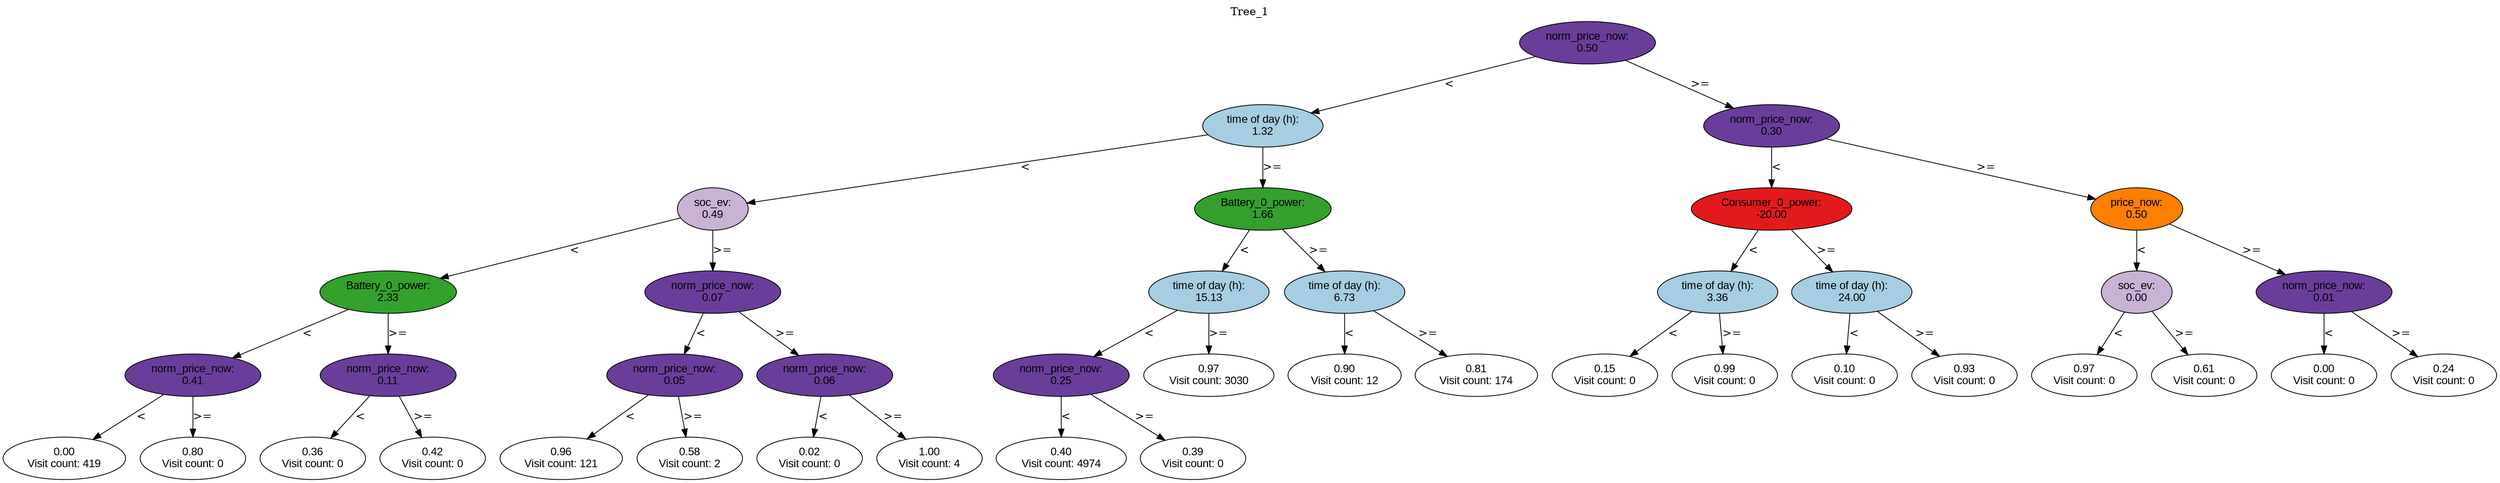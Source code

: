 digraph BST {
    node [fontname="Arial" style=filled colorscheme=paired12];
    0 [ label = "norm_price_now:
0.50" fillcolor=10];
    1 [ label = "time of day (h):
1.32" fillcolor=1];
    2 [ label = "soc_ev:
0.49" fillcolor=9];
    3 [ label = "Battery_0_power:
2.33" fillcolor=4];
    4 [ label = "norm_price_now:
0.41" fillcolor=10];
    5 [ label = "0.00
Visit count: 419" fillcolor=white];
    6 [ label = "0.80
Visit count: 0" fillcolor=white];
    7 [ label = "norm_price_now:
0.11" fillcolor=10];
    8 [ label = "0.36
Visit count: 0" fillcolor=white];
    9 [ label = "0.42
Visit count: 0" fillcolor=white];
    10 [ label = "norm_price_now:
0.07" fillcolor=10];
    11 [ label = "norm_price_now:
0.05" fillcolor=10];
    12 [ label = "0.96
Visit count: 121" fillcolor=white];
    13 [ label = "0.58
Visit count: 2" fillcolor=white];
    14 [ label = "norm_price_now:
0.06" fillcolor=10];
    15 [ label = "0.02
Visit count: 0" fillcolor=white];
    16 [ label = "1.00
Visit count: 4" fillcolor=white];
    17 [ label = "Battery_0_power:
1.66" fillcolor=4];
    18 [ label = "time of day (h):
15.13" fillcolor=1];
    19 [ label = "norm_price_now:
0.25" fillcolor=10];
    20 [ label = "0.40
Visit count: 4974" fillcolor=white];
    21 [ label = "0.39
Visit count: 0" fillcolor=white];
    22 [ label = "0.97
Visit count: 3030" fillcolor=white];
    23 [ label = "time of day (h):
6.73" fillcolor=1];
    24 [ label = "0.90
Visit count: 12" fillcolor=white];
    25 [ label = "0.81
Visit count: 174" fillcolor=white];
    26 [ label = "norm_price_now:
0.30" fillcolor=10];
    27 [ label = "Consumer_0_power:
-20.00" fillcolor=6];
    28 [ label = "time of day (h):
3.36" fillcolor=1];
    29 [ label = "0.15
Visit count: 0" fillcolor=white];
    30 [ label = "0.99
Visit count: 0" fillcolor=white];
    31 [ label = "time of day (h):
24.00" fillcolor=1];
    32 [ label = "0.10
Visit count: 0" fillcolor=white];
    33 [ label = "0.93
Visit count: 0" fillcolor=white];
    34 [ label = "price_now:
0.50" fillcolor=8];
    35 [ label = "soc_ev:
0.00" fillcolor=9];
    36 [ label = "0.97
Visit count: 0" fillcolor=white];
    37 [ label = "0.61
Visit count: 0" fillcolor=white];
    38 [ label = "norm_price_now:
0.01" fillcolor=10];
    39 [ label = "0.00
Visit count: 0" fillcolor=white];
    40 [ label = "0.24
Visit count: 0" fillcolor=white];

    0  -> 1[ label = "<"];
    0  -> 26[ label = ">="];
    1  -> 2[ label = "<"];
    1  -> 17[ label = ">="];
    2  -> 3[ label = "<"];
    2  -> 10[ label = ">="];
    3  -> 4[ label = "<"];
    3  -> 7[ label = ">="];
    4  -> 5[ label = "<"];
    4  -> 6[ label = ">="];
    7  -> 8[ label = "<"];
    7  -> 9[ label = ">="];
    10  -> 11[ label = "<"];
    10  -> 14[ label = ">="];
    11  -> 12[ label = "<"];
    11  -> 13[ label = ">="];
    14  -> 15[ label = "<"];
    14  -> 16[ label = ">="];
    17  -> 18[ label = "<"];
    17  -> 23[ label = ">="];
    18  -> 19[ label = "<"];
    18  -> 22[ label = ">="];
    19  -> 20[ label = "<"];
    19  -> 21[ label = ">="];
    23  -> 24[ label = "<"];
    23  -> 25[ label = ">="];
    26  -> 27[ label = "<"];
    26  -> 34[ label = ">="];
    27  -> 28[ label = "<"];
    27  -> 31[ label = ">="];
    28  -> 29[ label = "<"];
    28  -> 30[ label = ">="];
    31  -> 32[ label = "<"];
    31  -> 33[ label = ">="];
    34  -> 35[ label = "<"];
    34  -> 38[ label = ">="];
    35  -> 36[ label = "<"];
    35  -> 37[ label = ">="];
    38  -> 39[ label = "<"];
    38  -> 40[ label = ">="];

    labelloc="t";
    label="Tree_1";
}